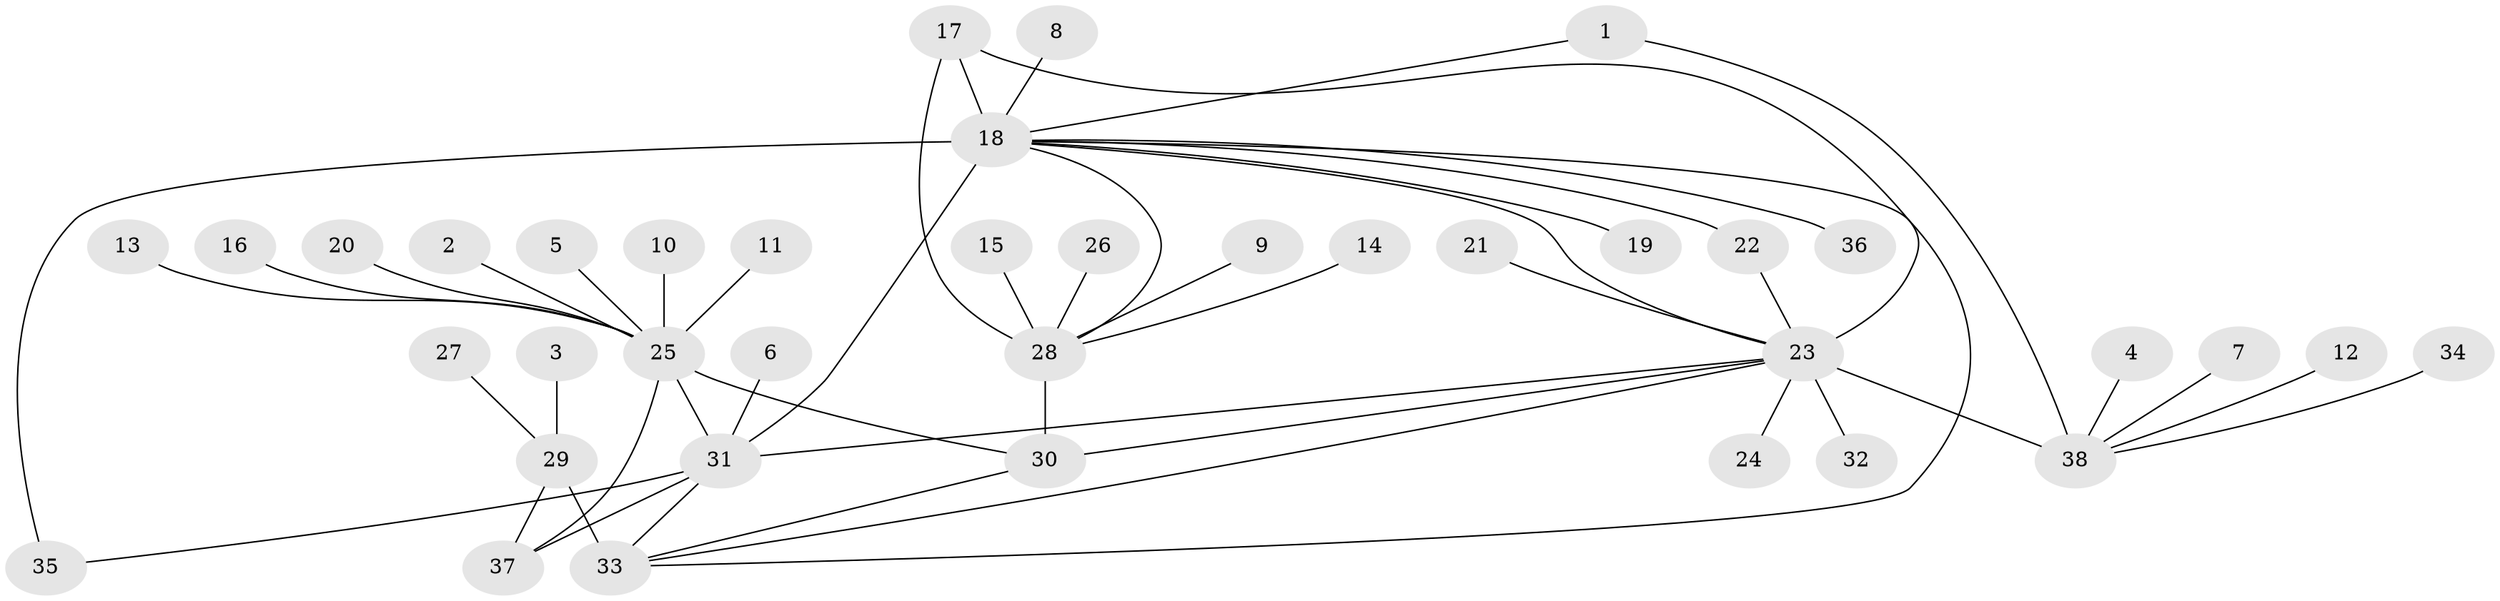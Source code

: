 // original degree distribution, {9: 0.064, 8: 0.064, 6: 0.024, 7: 0.048, 16: 0.008, 10: 0.008, 14: 0.008, 11: 0.008, 5: 0.008, 2: 0.136, 1: 0.576, 4: 0.016, 3: 0.032}
// Generated by graph-tools (version 1.1) at 2025/37/03/04/25 23:37:36]
// undirected, 38 vertices, 50 edges
graph export_dot {
  node [color=gray90,style=filled];
  1;
  2;
  3;
  4;
  5;
  6;
  7;
  8;
  9;
  10;
  11;
  12;
  13;
  14;
  15;
  16;
  17;
  18;
  19;
  20;
  21;
  22;
  23;
  24;
  25;
  26;
  27;
  28;
  29;
  30;
  31;
  32;
  33;
  34;
  35;
  36;
  37;
  38;
  1 -- 18 [weight=1.0];
  1 -- 38 [weight=1.0];
  2 -- 25 [weight=1.0];
  3 -- 29 [weight=1.0];
  4 -- 38 [weight=1.0];
  5 -- 25 [weight=1.0];
  6 -- 31 [weight=1.0];
  7 -- 38 [weight=1.0];
  8 -- 18 [weight=1.0];
  9 -- 28 [weight=1.0];
  10 -- 25 [weight=1.0];
  11 -- 25 [weight=1.0];
  12 -- 38 [weight=1.0];
  13 -- 25 [weight=1.0];
  14 -- 28 [weight=1.0];
  15 -- 28 [weight=1.0];
  16 -- 25 [weight=1.0];
  17 -- 18 [weight=1.0];
  17 -- 23 [weight=1.0];
  17 -- 28 [weight=1.0];
  18 -- 19 [weight=1.0];
  18 -- 22 [weight=1.0];
  18 -- 23 [weight=1.0];
  18 -- 28 [weight=1.0];
  18 -- 31 [weight=1.0];
  18 -- 33 [weight=1.0];
  18 -- 35 [weight=8.0];
  18 -- 36 [weight=1.0];
  20 -- 25 [weight=1.0];
  21 -- 23 [weight=1.0];
  22 -- 23 [weight=1.0];
  23 -- 24 [weight=1.0];
  23 -- 30 [weight=1.0];
  23 -- 31 [weight=1.0];
  23 -- 32 [weight=1.0];
  23 -- 33 [weight=1.0];
  23 -- 38 [weight=5.0];
  25 -- 30 [weight=2.0];
  25 -- 31 [weight=5.0];
  25 -- 37 [weight=1.0];
  26 -- 28 [weight=1.0];
  27 -- 29 [weight=1.0];
  28 -- 30 [weight=8.0];
  29 -- 33 [weight=8.0];
  29 -- 37 [weight=1.0];
  30 -- 33 [weight=1.0];
  31 -- 33 [weight=1.0];
  31 -- 35 [weight=1.0];
  31 -- 37 [weight=2.0];
  34 -- 38 [weight=1.0];
}
